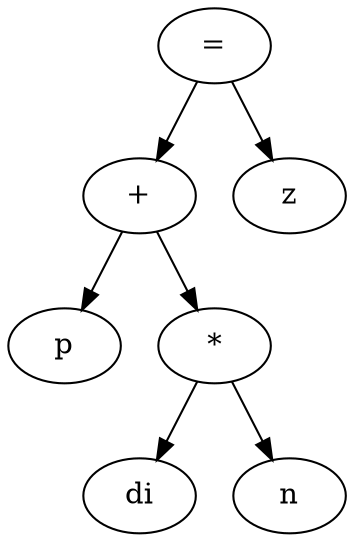 digraph {
node_1 [label="="]
node_2 [label="+"]
node_4 [label="p"]
node_5 [label="*"]
node_10 [label="di"]
node_11 [label="n"]
node_3 [label="z"]
node_1 -> node_2 []
node_1 -> node_3 []
node_2 -> node_4 []
node_2 -> node_5 []
node_5 -> node_10 []
node_5 -> node_11 []
}
